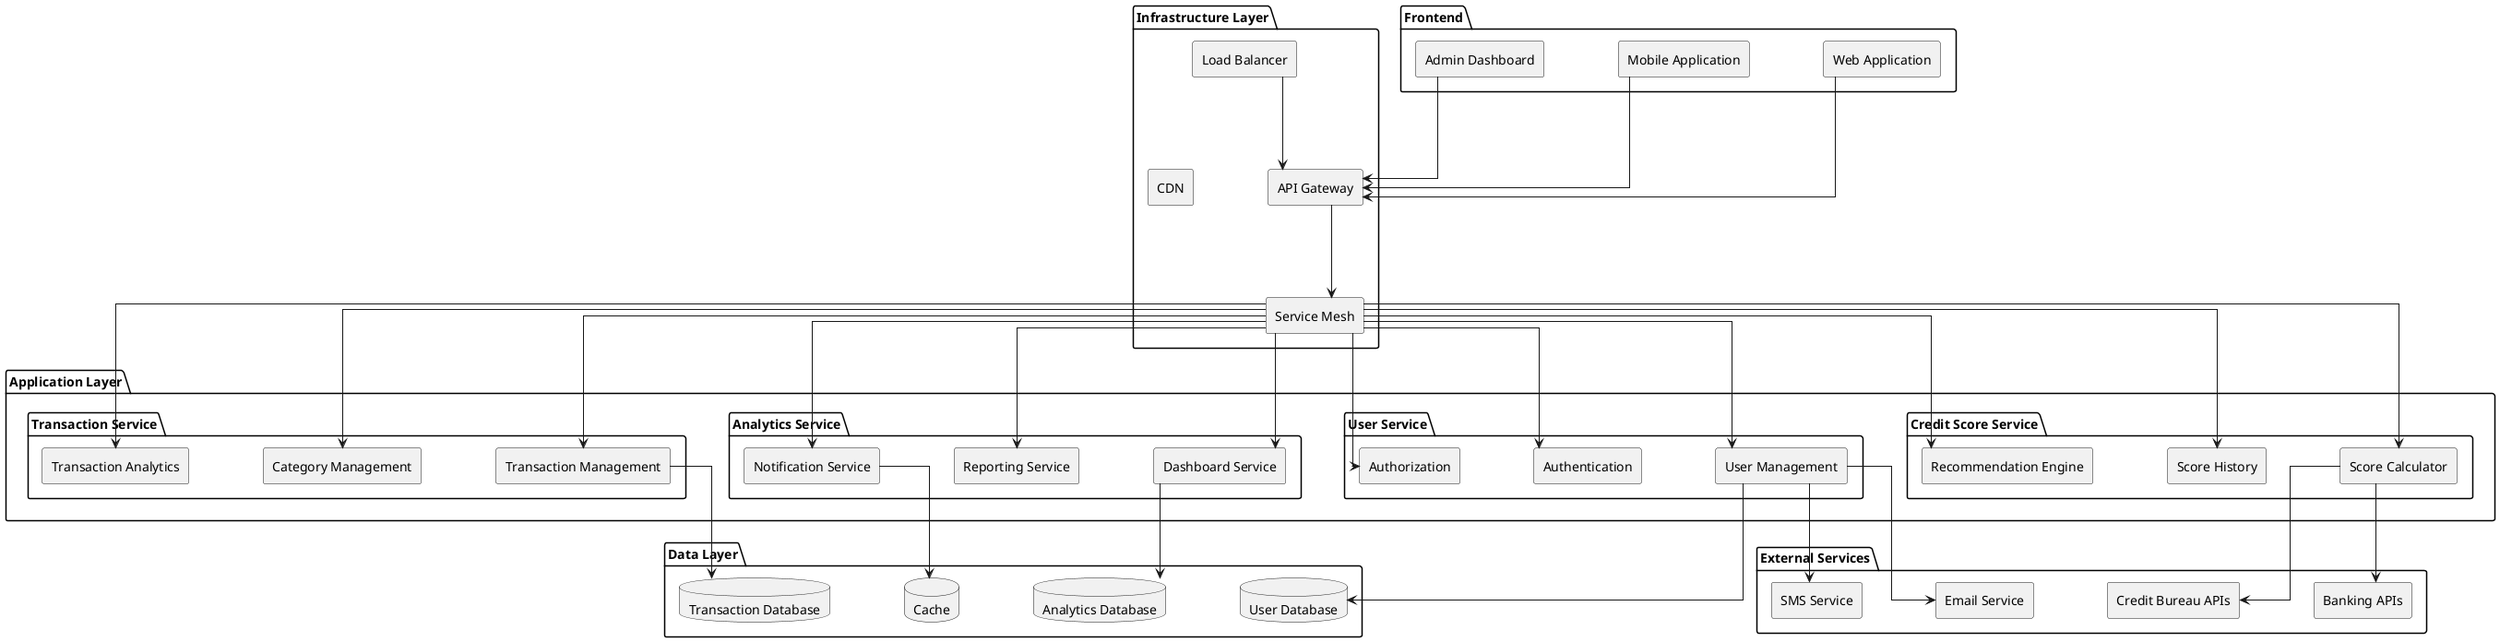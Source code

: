 @startuml Credit Score System Architecture

!define RECTANGLE class

skinparam componentStyle rectangle
skinparam linetype ortho
skinparam nodesep 80
skinparam ranksep 100

' Infrastructure Layer
package "Infrastructure Layer" {
    [Load Balancer] as LB
    [CDN] as CDN
    [API Gateway] as API
    [Service Mesh] as Mesh
}

' Application Layer
package "Application Layer" {
    package "User Service" {
        [User Management] as UM
        [Authentication] as Auth
        [Authorization] as Authz
    }
    
    package "Transaction Service" {
        [Transaction Management] as TM
        [Category Management] as CM
        [Transaction Analytics] as TA
    }
    
    package "Credit Score Service" {
        [Score Calculator] as SC
        [Score History] as SH
        [Recommendation Engine] as RE
    }
    
    package "Analytics Service" {
        [Dashboard Service] as DS
        [Reporting Service] as RS
        [Notification Service] as NS
    }
}

' Data Layer
package "Data Layer" {
    database "User Database" as UDB
    database "Transaction Database" as TDB
    database "Analytics Database" as ADB
    database "Cache" as Cache
}

' External Services
package "External Services" {
    [Email Service] as Email
    [SMS Service] as SMS
    [Banking APIs] as BankAPI
    [Credit Bureau APIs] as CreditAPI
}

' Frontend
package "Frontend" {
    [Web Application] as Web
    [Mobile Application] as Mobile
    [Admin Dashboard] as Admin
}

' Relationships with better spacing
LB -[hidden]r-> CDN
CDN -[hidden]r-> API
API -[hidden]r-> Mesh

LB --> API
API --> Mesh

Mesh --> UM
Mesh --> Auth
Mesh --> Authz
Mesh --> TM
Mesh --> CM
Mesh --> TA
Mesh --> SC
Mesh --> SH
Mesh --> RE
Mesh --> DS
Mesh --> RS
Mesh --> NS

UM --> UDB
TM --> TDB
DS --> ADB
NS --> Cache

UM --> Email
UM --> SMS
SC --> BankAPI
SC --> CreditAPI

Web --> API
Mobile --> API
Admin --> API

@enduml 
